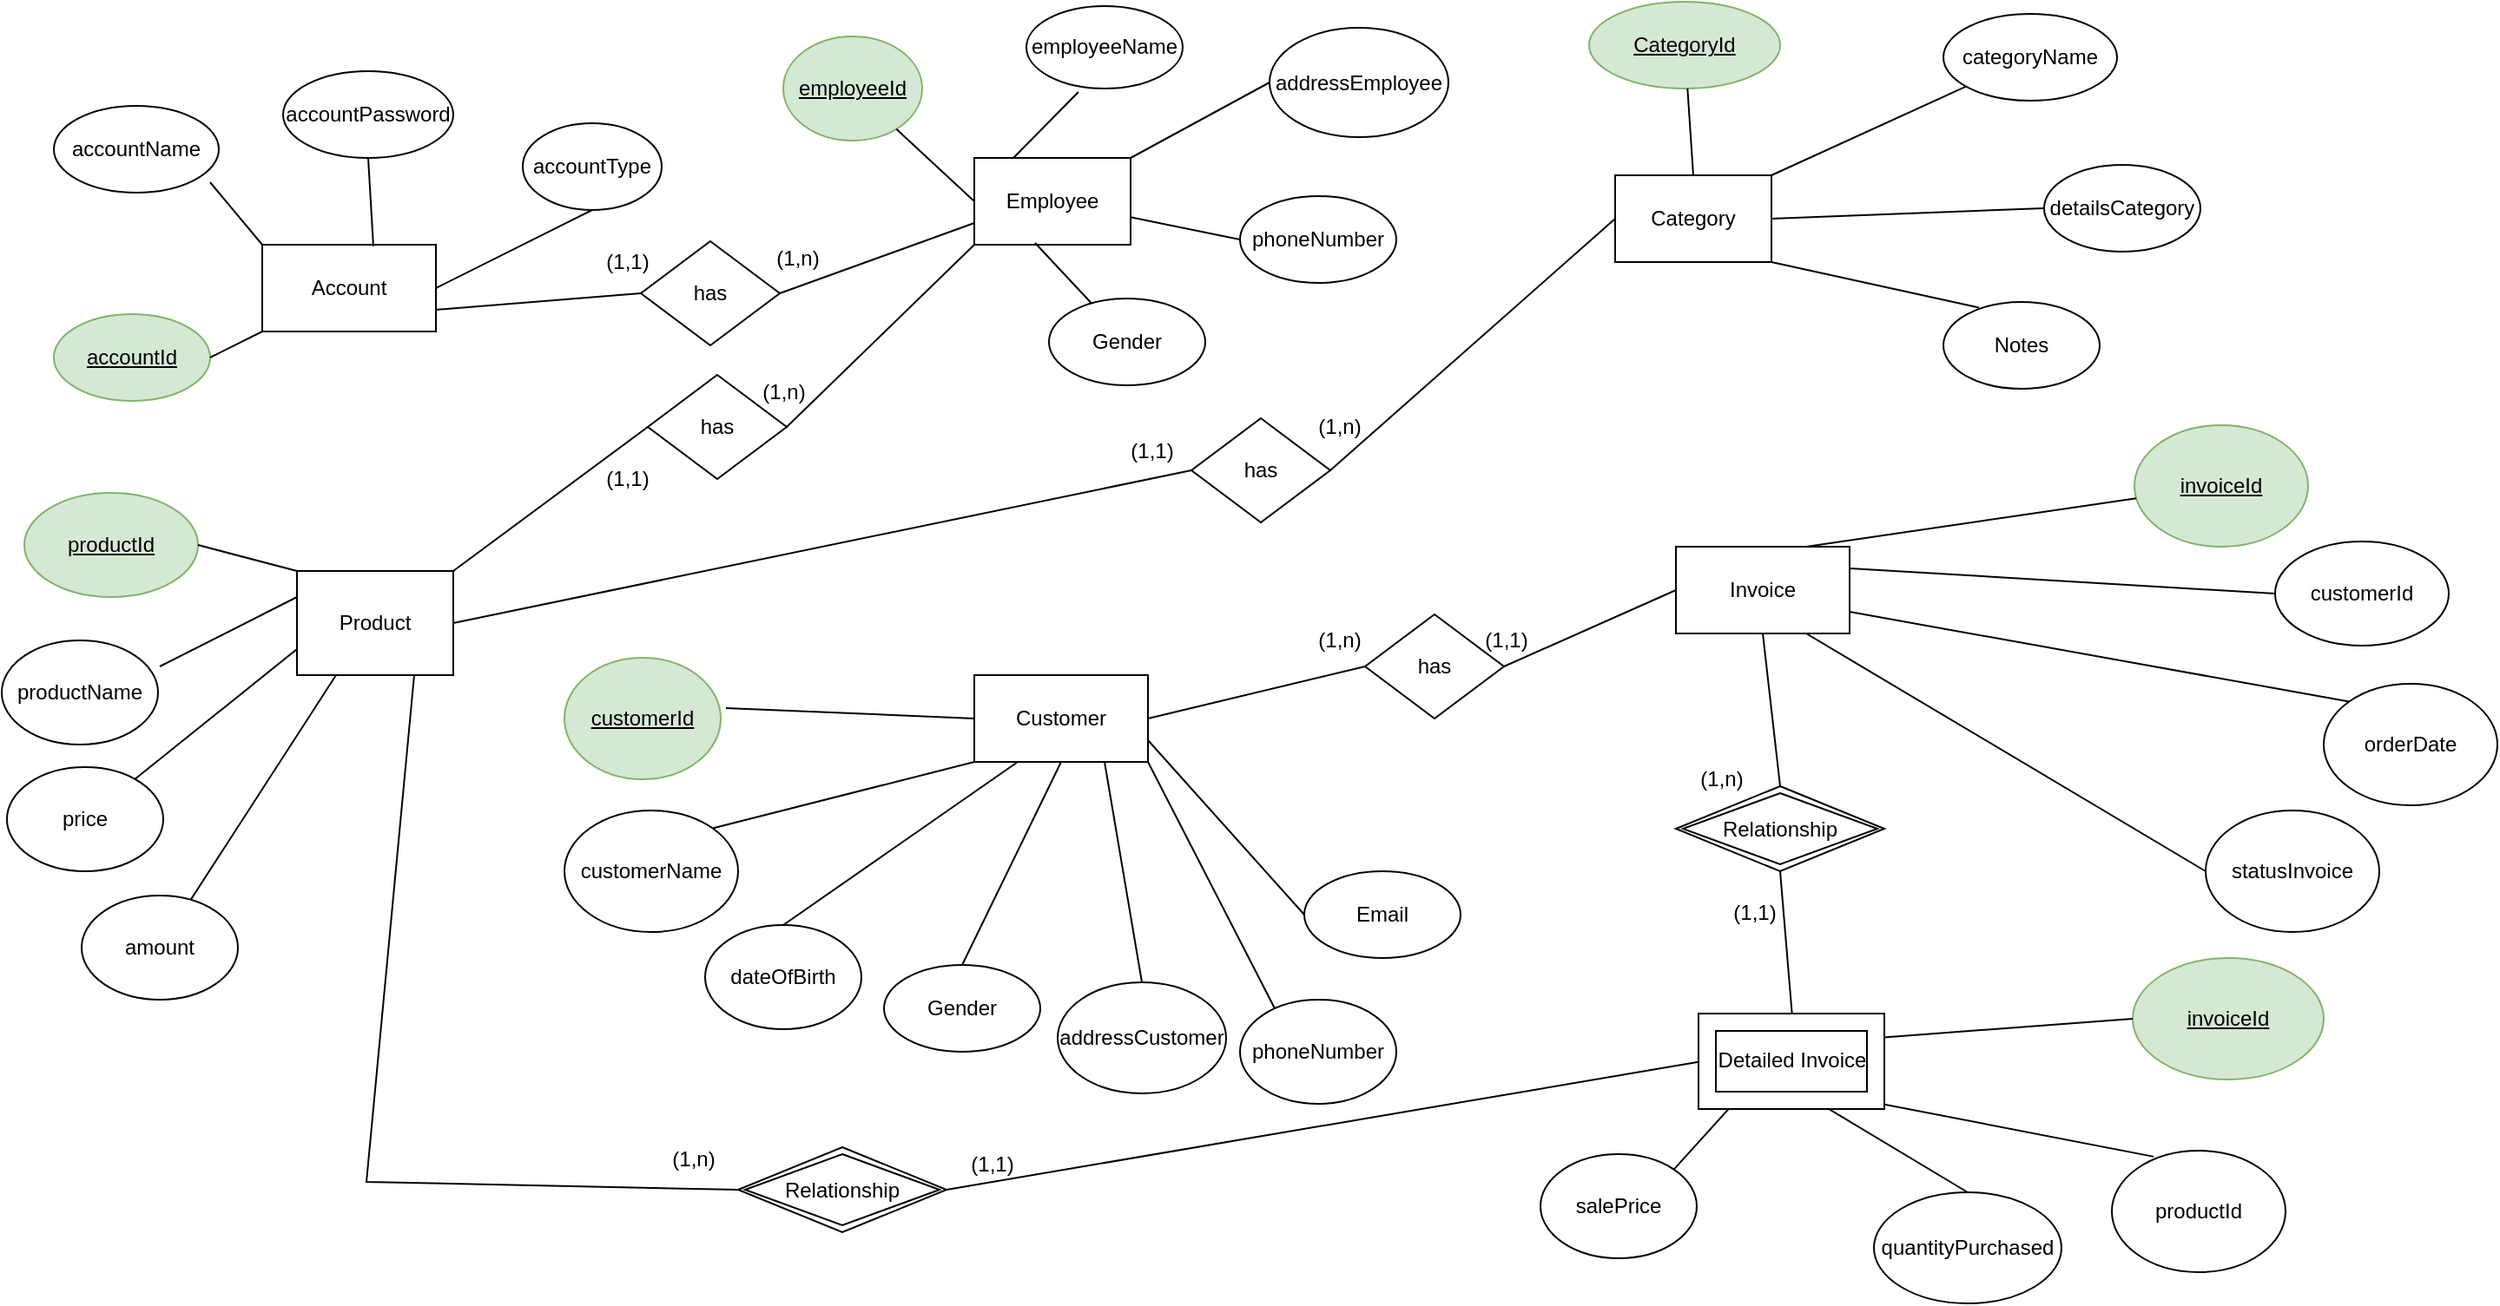 <mxfile version="17.4.1" type="github">
  <diagram id="WZl0Q1Te6EeCowM1adRx" name="Page-1">
    <mxGraphModel dx="2035" dy="893" grid="0" gridSize="10" guides="1" tooltips="1" connect="1" arrows="1" fold="1" page="0" pageScale="1" pageWidth="827" pageHeight="1169" math="0" shadow="0">
      <root>
        <mxCell id="0" />
        <mxCell id="1" parent="0" />
        <mxCell id="S5zX3HuSBleYr7RCD1JO-1" value="Account" style="rounded=0;whiteSpace=wrap;html=1;" parent="1" vertex="1">
          <mxGeometry x="140" y="180" width="100" height="50" as="geometry" />
        </mxCell>
        <mxCell id="S5zX3HuSBleYr7RCD1JO-2" value="&lt;span style=&quot;font-size: 12px&quot;&gt;&lt;u&gt;employeeId&lt;/u&gt;&lt;/span&gt;" style="ellipse;whiteSpace=wrap;html=1;fillColor=#d5e8d4;strokeColor=#82b366;" parent="1" vertex="1">
          <mxGeometry x="440" y="60" width="80" height="60" as="geometry" />
        </mxCell>
        <mxCell id="S5zX3HuSBleYr7RCD1JO-3" value="&lt;u&gt;accountId&lt;/u&gt;" style="ellipse;whiteSpace=wrap;html=1;fillColor=#d5e8d4;strokeColor=#82b366;" parent="1" vertex="1">
          <mxGeometry x="20" y="220" width="90" height="50" as="geometry" />
        </mxCell>
        <mxCell id="S5zX3HuSBleYr7RCD1JO-4" value="accountType" style="ellipse;whiteSpace=wrap;html=1;" parent="1" vertex="1">
          <mxGeometry x="290" y="110" width="80" height="50" as="geometry" />
        </mxCell>
        <mxCell id="S5zX3HuSBleYr7RCD1JO-5" value="&lt;span style=&quot;font-size: 12px&quot;&gt;accountPassword&lt;/span&gt;" style="ellipse;whiteSpace=wrap;html=1;" parent="1" vertex="1">
          <mxGeometry x="152" y="80" width="98" height="50" as="geometry" />
        </mxCell>
        <mxCell id="S5zX3HuSBleYr7RCD1JO-6" value="accountName" style="ellipse;whiteSpace=wrap;html=1;" parent="1" vertex="1">
          <mxGeometry x="20" y="100" width="95" height="50" as="geometry" />
        </mxCell>
        <mxCell id="S5zX3HuSBleYr7RCD1JO-7" value="Employee" style="rounded=0;whiteSpace=wrap;html=1;" parent="1" vertex="1">
          <mxGeometry x="550" y="130" width="90" height="50" as="geometry" />
        </mxCell>
        <mxCell id="S5zX3HuSBleYr7RCD1JO-8" value="phoneNumber" style="ellipse;whiteSpace=wrap;html=1;" parent="1" vertex="1">
          <mxGeometry x="703" y="152" width="90" height="50" as="geometry" />
        </mxCell>
        <mxCell id="S5zX3HuSBleYr7RCD1JO-9" value="addressEmployee" style="ellipse;whiteSpace=wrap;html=1;" parent="1" vertex="1">
          <mxGeometry x="720" y="55" width="103" height="63" as="geometry" />
        </mxCell>
        <mxCell id="S5zX3HuSBleYr7RCD1JO-10" value="employeeName" style="ellipse;whiteSpace=wrap;html=1;" parent="1" vertex="1">
          <mxGeometry x="580" y="42.5" width="90" height="47.5" as="geometry" />
        </mxCell>
        <mxCell id="S5zX3HuSBleYr7RCD1JO-11" value="Gender" style="ellipse;whiteSpace=wrap;html=1;" parent="1" vertex="1">
          <mxGeometry x="593" y="211" width="90" height="50" as="geometry" />
        </mxCell>
        <mxCell id="S5zX3HuSBleYr7RCD1JO-12" value="Category" style="rounded=0;whiteSpace=wrap;html=1;" parent="1" vertex="1">
          <mxGeometry x="919" y="140" width="90" height="50" as="geometry" />
        </mxCell>
        <mxCell id="S5zX3HuSBleYr7RCD1JO-13" value="detailsCategory" style="ellipse;whiteSpace=wrap;html=1;" parent="1" vertex="1">
          <mxGeometry x="1166" y="134" width="90" height="50" as="geometry" />
        </mxCell>
        <mxCell id="S5zX3HuSBleYr7RCD1JO-14" value="&lt;span style=&quot;font-size: 12px&quot;&gt;&lt;u&gt;CategoryId&lt;/u&gt;&lt;/span&gt;" style="ellipse;whiteSpace=wrap;html=1;fillColor=#d5e8d4;strokeColor=#82b366;" parent="1" vertex="1">
          <mxGeometry x="904" y="40" width="110" height="50" as="geometry" />
        </mxCell>
        <mxCell id="S5zX3HuSBleYr7RCD1JO-15" value="categoryName" style="ellipse;whiteSpace=wrap;html=1;" parent="1" vertex="1">
          <mxGeometry x="1108" y="47" width="100" height="50" as="geometry" />
        </mxCell>
        <mxCell id="S5zX3HuSBleYr7RCD1JO-16" value="Product" style="rounded=0;whiteSpace=wrap;html=1;" parent="1" vertex="1">
          <mxGeometry x="160" y="368" width="90" height="60" as="geometry" />
        </mxCell>
        <mxCell id="S5zX3HuSBleYr7RCD1JO-18" value="amount" style="ellipse;whiteSpace=wrap;html=1;" parent="1" vertex="1">
          <mxGeometry x="36" y="555" width="90" height="60" as="geometry" />
        </mxCell>
        <mxCell id="S5zX3HuSBleYr7RCD1JO-19" value="price" style="ellipse;whiteSpace=wrap;html=1;" parent="1" vertex="1">
          <mxGeometry x="-7" y="481" width="90" height="60" as="geometry" />
        </mxCell>
        <mxCell id="S5zX3HuSBleYr7RCD1JO-20" value="productName" style="ellipse;whiteSpace=wrap;html=1;" parent="1" vertex="1">
          <mxGeometry x="-10" y="408" width="90" height="60" as="geometry" />
        </mxCell>
        <mxCell id="S5zX3HuSBleYr7RCD1JO-21" value="&lt;span style=&quot;font-size: 12px&quot;&gt;&lt;u&gt;productId&lt;/u&gt;&lt;/span&gt;" style="ellipse;whiteSpace=wrap;html=1;fillColor=#d5e8d4;strokeColor=#82b366;" parent="1" vertex="1">
          <mxGeometry x="3" y="323" width="100" height="60" as="geometry" />
        </mxCell>
        <mxCell id="S5zX3HuSBleYr7RCD1JO-23" value="Customer" style="rounded=0;whiteSpace=wrap;html=1;" parent="1" vertex="1">
          <mxGeometry x="550" y="428" width="100" height="50" as="geometry" />
        </mxCell>
        <mxCell id="S5zX3HuSBleYr7RCD1JO-24" value="phoneNumber" style="ellipse;whiteSpace=wrap;html=1;" parent="1" vertex="1">
          <mxGeometry x="703" y="615" width="90" height="60" as="geometry" />
        </mxCell>
        <mxCell id="S5zX3HuSBleYr7RCD1JO-25" value="addressCustomer" style="ellipse;whiteSpace=wrap;html=1;" parent="1" vertex="1">
          <mxGeometry x="598" y="605" width="97" height="64" as="geometry" />
        </mxCell>
        <mxCell id="S5zX3HuSBleYr7RCD1JO-26" value="customerName" style="ellipse;whiteSpace=wrap;html=1;" parent="1" vertex="1">
          <mxGeometry x="314" y="506" width="100" height="70" as="geometry" />
        </mxCell>
        <mxCell id="S5zX3HuSBleYr7RCD1JO-27" value="&lt;span style=&quot;font-size: 12px&quot;&gt;&lt;u&gt;customerId&lt;/u&gt;&lt;/span&gt;" style="ellipse;whiteSpace=wrap;html=1;fillColor=#d5e8d4;strokeColor=#82b366;" parent="1" vertex="1">
          <mxGeometry x="314" y="418" width="90" height="70" as="geometry" />
        </mxCell>
        <mxCell id="S5zX3HuSBleYr7RCD1JO-28" value="Invoice" style="rounded=0;whiteSpace=wrap;html=1;" parent="1" vertex="1">
          <mxGeometry x="954" y="354" width="100" height="50" as="geometry" />
        </mxCell>
        <mxCell id="S5zX3HuSBleYr7RCD1JO-31" value="customerId" style="ellipse;whiteSpace=wrap;html=1;" parent="1" vertex="1">
          <mxGeometry x="1299" y="351" width="100" height="60" as="geometry" />
        </mxCell>
        <mxCell id="S5zX3HuSBleYr7RCD1JO-33" value="orderDate" style="ellipse;whiteSpace=wrap;html=1;" parent="1" vertex="1">
          <mxGeometry x="1327" y="433" width="100" height="70" as="geometry" />
        </mxCell>
        <mxCell id="S5zX3HuSBleYr7RCD1JO-34" value="&lt;u&gt;invoiceId&lt;/u&gt;" style="ellipse;whiteSpace=wrap;html=1;fillColor=#d5e8d4;strokeColor=#82b366;" parent="1" vertex="1">
          <mxGeometry x="1218" y="284" width="100" height="70" as="geometry" />
        </mxCell>
        <mxCell id="S5zX3HuSBleYr7RCD1JO-35" value="&lt;span style=&quot;font-size: 12px&quot;&gt;&lt;u&gt;invoiceId&lt;/u&gt;&lt;/span&gt;" style="ellipse;whiteSpace=wrap;html=1;fillColor=#d5e8d4;strokeColor=#82b366;" parent="1" vertex="1">
          <mxGeometry x="1217" y="591" width="110" height="70" as="geometry" />
        </mxCell>
        <mxCell id="S5zX3HuSBleYr7RCD1JO-39" value="" style="endArrow=none;html=1;rounded=0;entryX=0;entryY=0;entryDx=0;entryDy=0;exitX=0.947;exitY=0.88;exitDx=0;exitDy=0;exitPerimeter=0;" parent="1" source="S5zX3HuSBleYr7RCD1JO-6" target="S5zX3HuSBleYr7RCD1JO-1" edge="1">
          <mxGeometry width="50" height="50" relative="1" as="geometry">
            <mxPoint x="390" y="420" as="sourcePoint" />
            <mxPoint x="440" y="370" as="targetPoint" />
          </mxGeometry>
        </mxCell>
        <mxCell id="S5zX3HuSBleYr7RCD1JO-41" value="" style="endArrow=none;html=1;rounded=0;entryX=0.5;entryY=1;entryDx=0;entryDy=0;exitX=0.64;exitY=0.02;exitDx=0;exitDy=0;exitPerimeter=0;" parent="1" source="S5zX3HuSBleYr7RCD1JO-1" target="S5zX3HuSBleYr7RCD1JO-5" edge="1">
          <mxGeometry width="50" height="50" relative="1" as="geometry">
            <mxPoint x="390" y="420" as="sourcePoint" />
            <mxPoint x="440" y="370" as="targetPoint" />
          </mxGeometry>
        </mxCell>
        <mxCell id="S5zX3HuSBleYr7RCD1JO-42" value="" style="endArrow=none;html=1;rounded=0;entryX=1;entryY=0.5;entryDx=0;entryDy=0;exitX=0.5;exitY=1;exitDx=0;exitDy=0;" parent="1" source="S5zX3HuSBleYr7RCD1JO-4" target="S5zX3HuSBleYr7RCD1JO-1" edge="1">
          <mxGeometry width="50" height="50" relative="1" as="geometry">
            <mxPoint x="390" y="420" as="sourcePoint" />
            <mxPoint x="440" y="370" as="targetPoint" />
          </mxGeometry>
        </mxCell>
        <mxCell id="S5zX3HuSBleYr7RCD1JO-43" value="" style="endArrow=none;html=1;rounded=0;entryX=0;entryY=1;entryDx=0;entryDy=0;exitX=1;exitY=0.5;exitDx=0;exitDy=0;" parent="1" source="S5zX3HuSBleYr7RCD1JO-3" target="S5zX3HuSBleYr7RCD1JO-1" edge="1">
          <mxGeometry width="50" height="50" relative="1" as="geometry">
            <mxPoint x="390" y="420" as="sourcePoint" />
            <mxPoint x="440" y="370" as="targetPoint" />
          </mxGeometry>
        </mxCell>
        <mxCell id="S5zX3HuSBleYr7RCD1JO-44" value="" style="endArrow=none;html=1;rounded=0;exitX=1.011;exitY=0.25;exitDx=0;exitDy=0;exitPerimeter=0;entryX=0;entryY=0.25;entryDx=0;entryDy=0;" parent="1" source="S5zX3HuSBleYr7RCD1JO-20" target="S5zX3HuSBleYr7RCD1JO-16" edge="1">
          <mxGeometry width="50" height="50" relative="1" as="geometry">
            <mxPoint x="390" y="420" as="sourcePoint" />
            <mxPoint x="159" y="404" as="targetPoint" />
          </mxGeometry>
        </mxCell>
        <mxCell id="S5zX3HuSBleYr7RCD1JO-45" value="" style="endArrow=none;html=1;rounded=0;entryX=1;entryY=0.5;entryDx=0;entryDy=0;exitX=0;exitY=0;exitDx=0;exitDy=0;" parent="1" source="S5zX3HuSBleYr7RCD1JO-16" target="S5zX3HuSBleYr7RCD1JO-21" edge="1">
          <mxGeometry width="50" height="50" relative="1" as="geometry">
            <mxPoint x="390" y="420" as="sourcePoint" />
            <mxPoint x="440" y="370" as="targetPoint" />
          </mxGeometry>
        </mxCell>
        <mxCell id="S5zX3HuSBleYr7RCD1JO-46" value="" style="endArrow=none;html=1;rounded=0;entryX=0;entryY=0.5;entryDx=0;entryDy=0;exitX=1;exitY=0.5;exitDx=0;exitDy=0;" parent="1" source="S5zX3HuSBleYr7RCD1JO-12" target="S5zX3HuSBleYr7RCD1JO-13" edge="1">
          <mxGeometry width="50" height="50" relative="1" as="geometry">
            <mxPoint x="1052" y="165" as="sourcePoint" />
            <mxPoint x="440" y="370" as="targetPoint" />
          </mxGeometry>
        </mxCell>
        <mxCell id="S5zX3HuSBleYr7RCD1JO-47" value="" style="endArrow=none;html=1;rounded=0;exitX=1;exitY=0;exitDx=0;exitDy=0;" parent="1" source="S5zX3HuSBleYr7RCD1JO-12" target="S5zX3HuSBleYr7RCD1JO-15" edge="1">
          <mxGeometry width="50" height="50" relative="1" as="geometry">
            <mxPoint x="390" y="420" as="sourcePoint" />
            <mxPoint x="440" y="370" as="targetPoint" />
          </mxGeometry>
        </mxCell>
        <mxCell id="S5zX3HuSBleYr7RCD1JO-48" value="" style="endArrow=none;html=1;rounded=0;entryX=0.5;entryY=0;entryDx=0;entryDy=0;" parent="1" source="S5zX3HuSBleYr7RCD1JO-14" target="S5zX3HuSBleYr7RCD1JO-12" edge="1">
          <mxGeometry width="50" height="50" relative="1" as="geometry">
            <mxPoint x="390" y="420" as="sourcePoint" />
            <mxPoint x="440" y="370" as="targetPoint" />
          </mxGeometry>
        </mxCell>
        <mxCell id="S5zX3HuSBleYr7RCD1JO-49" value="" style="endArrow=none;html=1;rounded=0;exitX=0.389;exitY=0.98;exitDx=0;exitDy=0;exitPerimeter=0;" parent="1" source="S5zX3HuSBleYr7RCD1JO-7" target="S5zX3HuSBleYr7RCD1JO-11" edge="1">
          <mxGeometry width="50" height="50" relative="1" as="geometry">
            <mxPoint x="390" y="420" as="sourcePoint" />
            <mxPoint x="440" y="370" as="targetPoint" />
          </mxGeometry>
        </mxCell>
        <mxCell id="S5zX3HuSBleYr7RCD1JO-50" value="" style="endArrow=none;html=1;rounded=0;entryX=0;entryY=0.5;entryDx=0;entryDy=0;" parent="1" source="S5zX3HuSBleYr7RCD1JO-7" target="S5zX3HuSBleYr7RCD1JO-8" edge="1">
          <mxGeometry width="50" height="50" relative="1" as="geometry">
            <mxPoint x="390" y="420" as="sourcePoint" />
            <mxPoint x="440" y="370" as="targetPoint" />
          </mxGeometry>
        </mxCell>
        <mxCell id="S5zX3HuSBleYr7RCD1JO-51" value="" style="endArrow=none;html=1;rounded=0;entryX=0;entryY=0.5;entryDx=0;entryDy=0;exitX=1;exitY=0;exitDx=0;exitDy=0;" parent="1" source="S5zX3HuSBleYr7RCD1JO-7" target="S5zX3HuSBleYr7RCD1JO-9" edge="1">
          <mxGeometry width="50" height="50" relative="1" as="geometry">
            <mxPoint x="390" y="420" as="sourcePoint" />
            <mxPoint x="440" y="370" as="targetPoint" />
          </mxGeometry>
        </mxCell>
        <mxCell id="S5zX3HuSBleYr7RCD1JO-52" value="" style="endArrow=none;html=1;rounded=0;entryX=0.333;entryY=1.042;entryDx=0;entryDy=0;entryPerimeter=0;exitX=0.25;exitY=0;exitDx=0;exitDy=0;" parent="1" source="S5zX3HuSBleYr7RCD1JO-7" target="S5zX3HuSBleYr7RCD1JO-10" edge="1">
          <mxGeometry width="50" height="50" relative="1" as="geometry">
            <mxPoint x="390" y="420" as="sourcePoint" />
            <mxPoint x="440" y="370" as="targetPoint" />
          </mxGeometry>
        </mxCell>
        <mxCell id="S5zX3HuSBleYr7RCD1JO-53" value="" style="endArrow=none;html=1;rounded=0;exitX=0;exitY=0.5;exitDx=0;exitDy=0;" parent="1" source="S5zX3HuSBleYr7RCD1JO-7" target="S5zX3HuSBleYr7RCD1JO-2" edge="1">
          <mxGeometry width="50" height="50" relative="1" as="geometry">
            <mxPoint x="390" y="420" as="sourcePoint" />
            <mxPoint x="440" y="370" as="targetPoint" />
          </mxGeometry>
        </mxCell>
        <mxCell id="S5zX3HuSBleYr7RCD1JO-54" value="" style="endArrow=none;html=1;rounded=0;entryX=0.75;entryY=1;entryDx=0;entryDy=0;exitX=0.5;exitY=0;exitDx=0;exitDy=0;" parent="1" source="S5zX3HuSBleYr7RCD1JO-25" target="S5zX3HuSBleYr7RCD1JO-23" edge="1">
          <mxGeometry width="50" height="50" relative="1" as="geometry">
            <mxPoint x="390" y="420" as="sourcePoint" />
            <mxPoint x="440" y="370" as="targetPoint" />
          </mxGeometry>
        </mxCell>
        <mxCell id="S5zX3HuSBleYr7RCD1JO-55" value="" style="endArrow=none;html=1;rounded=0;exitX=1.033;exitY=0.414;exitDx=0;exitDy=0;exitPerimeter=0;entryX=0;entryY=0.5;entryDx=0;entryDy=0;" parent="1" source="S5zX3HuSBleYr7RCD1JO-27" target="S5zX3HuSBleYr7RCD1JO-23" edge="1">
          <mxGeometry width="50" height="50" relative="1" as="geometry">
            <mxPoint x="390" y="420" as="sourcePoint" />
            <mxPoint x="440" y="370" as="targetPoint" />
          </mxGeometry>
        </mxCell>
        <mxCell id="S5zX3HuSBleYr7RCD1JO-56" value="" style="endArrow=none;html=1;rounded=0;exitX=0.222;exitY=0.083;exitDx=0;exitDy=0;exitPerimeter=0;entryX=1;entryY=1;entryDx=0;entryDy=0;" parent="1" source="S5zX3HuSBleYr7RCD1JO-24" target="S5zX3HuSBleYr7RCD1JO-23" edge="1">
          <mxGeometry width="50" height="50" relative="1" as="geometry">
            <mxPoint x="390" y="420" as="sourcePoint" />
            <mxPoint x="654" y="494" as="targetPoint" />
          </mxGeometry>
        </mxCell>
        <mxCell id="S5zX3HuSBleYr7RCD1JO-57" value="" style="endArrow=none;html=1;rounded=0;entryX=0;entryY=0.5;entryDx=0;entryDy=0;exitX=1;exitY=0.25;exitDx=0;exitDy=0;" parent="1" source="UgAZWlNByFBckrbLLzFv-14" target="S5zX3HuSBleYr7RCD1JO-35" edge="1">
          <mxGeometry width="50" height="50" relative="1" as="geometry">
            <mxPoint x="1106.5" y="659" as="sourcePoint" />
            <mxPoint x="474.5" y="711" as="targetPoint" />
          </mxGeometry>
        </mxCell>
        <mxCell id="S5zX3HuSBleYr7RCD1JO-58" value="" style="endArrow=none;html=1;rounded=0;entryX=1;entryY=0;entryDx=0;entryDy=0;exitX=0;exitY=1;exitDx=0;exitDy=0;" parent="1" source="S5zX3HuSBleYr7RCD1JO-23" target="S5zX3HuSBleYr7RCD1JO-26" edge="1">
          <mxGeometry width="50" height="50" relative="1" as="geometry">
            <mxPoint x="430" y="420" as="sourcePoint" />
            <mxPoint x="440" y="370" as="targetPoint" />
          </mxGeometry>
        </mxCell>
        <mxCell id="S5zX3HuSBleYr7RCD1JO-60" value="" style="endArrow=none;html=1;rounded=0;entryX=0;entryY=0.75;entryDx=0;entryDy=0;" parent="1" source="S5zX3HuSBleYr7RCD1JO-19" target="S5zX3HuSBleYr7RCD1JO-16" edge="1">
          <mxGeometry width="50" height="50" relative="1" as="geometry">
            <mxPoint x="390" y="420" as="sourcePoint" />
            <mxPoint x="160" y="431" as="targetPoint" />
          </mxGeometry>
        </mxCell>
        <mxCell id="S5zX3HuSBleYr7RCD1JO-61" value="" style="endArrow=none;html=1;rounded=0;entryX=0.25;entryY=1;entryDx=0;entryDy=0;" parent="1" source="S5zX3HuSBleYr7RCD1JO-18" target="S5zX3HuSBleYr7RCD1JO-16" edge="1">
          <mxGeometry width="50" height="50" relative="1" as="geometry">
            <mxPoint x="210" y="330" as="sourcePoint" />
            <mxPoint x="219" y="432" as="targetPoint" />
          </mxGeometry>
        </mxCell>
        <mxCell id="S5zX3HuSBleYr7RCD1JO-65" value="" style="endArrow=none;html=1;rounded=0;entryX=0;entryY=0;entryDx=0;entryDy=0;exitX=1;exitY=0.75;exitDx=0;exitDy=0;" parent="1" source="S5zX3HuSBleYr7RCD1JO-28" target="S5zX3HuSBleYr7RCD1JO-33" edge="1">
          <mxGeometry width="50" height="50" relative="1" as="geometry">
            <mxPoint x="390" y="420" as="sourcePoint" />
            <mxPoint x="930" y="690" as="targetPoint" />
          </mxGeometry>
        </mxCell>
        <mxCell id="S5zX3HuSBleYr7RCD1JO-66" value="" style="endArrow=none;html=1;rounded=0;entryX=0;entryY=0.5;entryDx=0;entryDy=0;exitX=1;exitY=0.25;exitDx=0;exitDy=0;" parent="1" source="S5zX3HuSBleYr7RCD1JO-28" target="S5zX3HuSBleYr7RCD1JO-31" edge="1">
          <mxGeometry width="50" height="50" relative="1" as="geometry">
            <mxPoint x="390" y="420" as="sourcePoint" />
            <mxPoint x="440" y="370" as="targetPoint" />
          </mxGeometry>
        </mxCell>
        <mxCell id="S5zX3HuSBleYr7RCD1JO-67" value="" style="endArrow=none;html=1;rounded=0;exitX=0.75;exitY=0;exitDx=0;exitDy=0;" parent="1" source="S5zX3HuSBleYr7RCD1JO-28" target="S5zX3HuSBleYr7RCD1JO-34" edge="1">
          <mxGeometry width="50" height="50" relative="1" as="geometry">
            <mxPoint x="390" y="420" as="sourcePoint" />
            <mxPoint x="440" y="370" as="targetPoint" />
          </mxGeometry>
        </mxCell>
        <mxCell id="kUXduTfdo15wDPDfpC6b-13" value="has" style="rhombus;whiteSpace=wrap;html=1;" parent="1" vertex="1">
          <mxGeometry x="675" y="280" width="80" height="60" as="geometry" />
        </mxCell>
        <mxCell id="kUXduTfdo15wDPDfpC6b-14" value="" style="endArrow=none;html=1;rounded=0;entryX=0;entryY=0.5;entryDx=0;entryDy=0;exitX=1;exitY=0.5;exitDx=0;exitDy=0;" parent="1" source="S5zX3HuSBleYr7RCD1JO-16" target="kUXduTfdo15wDPDfpC6b-13" edge="1">
          <mxGeometry width="50" height="50" relative="1" as="geometry">
            <mxPoint x="245" y="443" as="sourcePoint" />
            <mxPoint x="590" y="435" as="targetPoint" />
          </mxGeometry>
        </mxCell>
        <mxCell id="kUXduTfdo15wDPDfpC6b-15" value="" style="endArrow=none;html=1;rounded=0;exitX=1;exitY=0.5;exitDx=0;exitDy=0;entryX=0;entryY=0.5;entryDx=0;entryDy=0;" parent="1" source="kUXduTfdo15wDPDfpC6b-13" target="S5zX3HuSBleYr7RCD1JO-12" edge="1">
          <mxGeometry width="50" height="50" relative="1" as="geometry">
            <mxPoint x="260" y="395" as="sourcePoint" />
            <mxPoint x="600" y="340" as="targetPoint" />
            <Array as="points" />
          </mxGeometry>
        </mxCell>
        <mxCell id="kUXduTfdo15wDPDfpC6b-16" value="(1,n)" style="text;html=1;align=center;verticalAlign=middle;resizable=0;points=[];autosize=1;strokeColor=none;fillColor=none;" parent="1" vertex="1">
          <mxGeometry x="740" y="275" width="40" height="20" as="geometry" />
        </mxCell>
        <mxCell id="kUXduTfdo15wDPDfpC6b-17" value="(1,1)" style="text;html=1;align=center;verticalAlign=middle;resizable=0;points=[];autosize=1;strokeColor=none;fillColor=none;" parent="1" vertex="1">
          <mxGeometry x="632" y="289" width="40" height="20" as="geometry" />
        </mxCell>
        <mxCell id="kUXduTfdo15wDPDfpC6b-23" value="has" style="rhombus;whiteSpace=wrap;html=1;" parent="1" vertex="1">
          <mxGeometry x="775" y="393" width="80" height="60" as="geometry" />
        </mxCell>
        <mxCell id="kUXduTfdo15wDPDfpC6b-24" value="" style="endArrow=none;html=1;rounded=0;entryX=0;entryY=0.5;entryDx=0;entryDy=0;exitX=1;exitY=0.5;exitDx=0;exitDy=0;" parent="1" source="kUXduTfdo15wDPDfpC6b-23" target="S5zX3HuSBleYr7RCD1JO-28" edge="1">
          <mxGeometry width="50" height="50" relative="1" as="geometry">
            <mxPoint x="860" y="420" as="sourcePoint" />
            <mxPoint x="950" y="435" as="targetPoint" />
          </mxGeometry>
        </mxCell>
        <mxCell id="kUXduTfdo15wDPDfpC6b-26" value="" style="endArrow=none;html=1;rounded=0;entryX=0;entryY=0.5;entryDx=0;entryDy=0;exitX=1;exitY=0.5;exitDx=0;exitDy=0;" parent="1" source="S5zX3HuSBleYr7RCD1JO-23" target="kUXduTfdo15wDPDfpC6b-23" edge="1">
          <mxGeometry width="50" height="50" relative="1" as="geometry">
            <mxPoint x="650" y="480" as="sourcePoint" />
            <mxPoint x="730" y="432.5" as="targetPoint" />
          </mxGeometry>
        </mxCell>
        <mxCell id="kUXduTfdo15wDPDfpC6b-27" value="(1,n)" style="text;html=1;align=center;verticalAlign=middle;resizable=0;points=[];autosize=1;strokeColor=none;fillColor=none;" parent="1" vertex="1">
          <mxGeometry x="740" y="398" width="40" height="20" as="geometry" />
        </mxCell>
        <mxCell id="kUXduTfdo15wDPDfpC6b-28" value="(1,1)" style="text;html=1;align=center;verticalAlign=middle;resizable=0;points=[];autosize=1;strokeColor=none;fillColor=none;" parent="1" vertex="1">
          <mxGeometry x="836" y="398" width="40" height="20" as="geometry" />
        </mxCell>
        <mxCell id="kUXduTfdo15wDPDfpC6b-30" value="" style="endArrow=none;html=1;rounded=0;startArrow=none;entryX=0;entryY=0.5;entryDx=0;entryDy=0;exitX=1;exitY=0.5;exitDx=0;exitDy=0;" parent="1" target="UgAZWlNByFBckrbLLzFv-14" edge="1" source="yTAMHunrACe3bPbZmflJ-4">
          <mxGeometry width="50" height="50" relative="1" as="geometry">
            <mxPoint x="524" y="726" as="sourcePoint" />
            <mxPoint x="965" y="782" as="targetPoint" />
            <Array as="points" />
          </mxGeometry>
        </mxCell>
        <mxCell id="kUXduTfdo15wDPDfpC6b-31" value="" style="endArrow=none;html=1;rounded=0;entryX=0;entryY=0.5;entryDx=0;entryDy=0;exitX=0.75;exitY=1;exitDx=0;exitDy=0;" parent="1" source="S5zX3HuSBleYr7RCD1JO-16" target="yTAMHunrACe3bPbZmflJ-4" edge="1">
          <mxGeometry width="50" height="50" relative="1" as="geometry">
            <mxPoint x="190" y="430" as="sourcePoint" />
            <mxPoint x="443" y="726" as="targetPoint" />
            <Array as="points">
              <mxPoint x="200" y="720" />
            </Array>
          </mxGeometry>
        </mxCell>
        <mxCell id="kUXduTfdo15wDPDfpC6b-32" value="(1,n)" style="text;html=1;align=center;verticalAlign=middle;resizable=0;points=[];autosize=1;strokeColor=none;fillColor=none;" parent="1" vertex="1">
          <mxGeometry x="368" y="697" width="40" height="20" as="geometry" />
        </mxCell>
        <mxCell id="UgAZWlNByFBckrbLLzFv-3" value="Notes" style="ellipse;whiteSpace=wrap;html=1;" parent="1" vertex="1">
          <mxGeometry x="1108" y="213" width="90" height="50" as="geometry" />
        </mxCell>
        <mxCell id="UgAZWlNByFBckrbLLzFv-4" value="" style="endArrow=none;html=1;rounded=0;entryX=0.228;entryY=0.065;entryDx=0;entryDy=0;entryPerimeter=0;exitX=1;exitY=1;exitDx=0;exitDy=0;" parent="1" source="S5zX3HuSBleYr7RCD1JO-12" target="UgAZWlNByFBckrbLLzFv-3" edge="1">
          <mxGeometry width="50" height="50" relative="1" as="geometry">
            <mxPoint x="1062" y="175" as="sourcePoint" />
            <mxPoint x="1176" y="169" as="targetPoint" />
          </mxGeometry>
        </mxCell>
        <mxCell id="UgAZWlNByFBckrbLLzFv-7" value="dateOfBirth" style="ellipse;whiteSpace=wrap;html=1;" parent="1" vertex="1">
          <mxGeometry x="395" y="572" width="90" height="60" as="geometry" />
        </mxCell>
        <mxCell id="UgAZWlNByFBckrbLLzFv-8" value="" style="endArrow=none;html=1;rounded=0;exitX=0.5;exitY=0;exitDx=0;exitDy=0;entryX=0.25;entryY=1;entryDx=0;entryDy=0;" parent="1" source="UgAZWlNByFBckrbLLzFv-7" target="S5zX3HuSBleYr7RCD1JO-23" edge="1">
          <mxGeometry width="50" height="50" relative="1" as="geometry">
            <mxPoint x="426.97" y="518.98" as="sourcePoint" />
            <mxPoint x="560" y="485" as="targetPoint" />
          </mxGeometry>
        </mxCell>
        <mxCell id="UgAZWlNByFBckrbLLzFv-9" value="Gender" style="ellipse;whiteSpace=wrap;html=1;" parent="1" vertex="1">
          <mxGeometry x="498" y="595" width="90" height="50" as="geometry" />
        </mxCell>
        <mxCell id="UgAZWlNByFBckrbLLzFv-10" value="" style="endArrow=none;html=1;rounded=0;entryX=0.5;entryY=0;entryDx=0;entryDy=0;exitX=0.5;exitY=1;exitDx=0;exitDy=0;" parent="1" source="S5zX3HuSBleYr7RCD1JO-23" target="UgAZWlNByFBckrbLLzFv-9" edge="1">
          <mxGeometry width="50" height="50" relative="1" as="geometry">
            <mxPoint x="598" y="498" as="sourcePoint" />
            <mxPoint x="614.329" y="230.713" as="targetPoint" />
          </mxGeometry>
        </mxCell>
        <mxCell id="UgAZWlNByFBckrbLLzFv-11" value="Email" style="ellipse;whiteSpace=wrap;html=1;" parent="1" vertex="1">
          <mxGeometry x="740" y="541" width="90" height="50" as="geometry" />
        </mxCell>
        <mxCell id="UgAZWlNByFBckrbLLzFv-12" value="" style="endArrow=none;html=1;rounded=0;exitX=1;exitY=0.75;exitDx=0;exitDy=0;entryX=0;entryY=0.5;entryDx=0;entryDy=0;" parent="1" source="S5zX3HuSBleYr7RCD1JO-23" target="UgAZWlNByFBckrbLLzFv-11" edge="1">
          <mxGeometry width="50" height="50" relative="1" as="geometry">
            <mxPoint x="595.01" y="189" as="sourcePoint" />
            <mxPoint x="614.329" y="230.713" as="targetPoint" />
          </mxGeometry>
        </mxCell>
        <mxCell id="UgAZWlNByFBckrbLLzFv-14" value="Detailed Invoice" style="rounded=0;whiteSpace=wrap;html=1;" parent="1" vertex="1">
          <mxGeometry x="975" y="625" width="92" height="49" as="geometry" />
        </mxCell>
        <mxCell id="UgAZWlNByFBckrbLLzFv-15" value="productId" style="ellipse;whiteSpace=wrap;html=1;" parent="1" vertex="1">
          <mxGeometry x="1205" y="702" width="100" height="70" as="geometry" />
        </mxCell>
        <mxCell id="UgAZWlNByFBckrbLLzFv-16" value="quantityPurchased" style="ellipse;whiteSpace=wrap;html=1;" parent="1" vertex="1">
          <mxGeometry x="1068" y="726" width="108" height="64" as="geometry" />
        </mxCell>
        <mxCell id="UgAZWlNByFBckrbLLzFv-17" value="salePrice" style="ellipse;whiteSpace=wrap;html=1;" parent="1" vertex="1">
          <mxGeometry x="876" y="704" width="90" height="60" as="geometry" />
        </mxCell>
        <mxCell id="UgAZWlNByFBckrbLLzFv-18" value="" style="endArrow=none;html=1;rounded=0;entryX=0.241;entryY=0.049;entryDx=0;entryDy=0;exitX=1;exitY=1;exitDx=0;exitDy=0;entryPerimeter=0;" parent="1" source="UgAZWlNByFBckrbLLzFv-14" target="UgAZWlNByFBckrbLLzFv-15" edge="1">
          <mxGeometry width="50" height="50" relative="1" as="geometry">
            <mxPoint x="1086" y="687.5" as="sourcePoint" />
            <mxPoint x="1222" y="722" as="targetPoint" />
          </mxGeometry>
        </mxCell>
        <mxCell id="UgAZWlNByFBckrbLLzFv-19" value="" style="endArrow=none;html=1;rounded=0;entryX=0.5;entryY=0;entryDx=0;entryDy=0;exitX=0.639;exitY=0.98;exitDx=0;exitDy=0;exitPerimeter=0;" parent="1" source="UgAZWlNByFBckrbLLzFv-14" target="UgAZWlNByFBckrbLLzFv-16" edge="1">
          <mxGeometry width="50" height="50" relative="1" as="geometry">
            <mxPoint x="1086" y="725" as="sourcePoint" />
            <mxPoint x="1182.1" y="778.43" as="targetPoint" />
          </mxGeometry>
        </mxCell>
        <mxCell id="UgAZWlNByFBckrbLLzFv-20" value="" style="endArrow=none;html=1;rounded=0;entryX=1;entryY=0;entryDx=0;entryDy=0;exitX=0.15;exitY=0.98;exitDx=0;exitDy=0;exitPerimeter=0;" parent="1" source="UgAZWlNByFBckrbLLzFv-14" target="UgAZWlNByFBckrbLLzFv-17" edge="1">
          <mxGeometry width="50" height="50" relative="1" as="geometry">
            <mxPoint x="1049.9" y="724" as="sourcePoint" />
            <mxPoint x="1073" y="795" as="targetPoint" />
          </mxGeometry>
        </mxCell>
        <mxCell id="UgAZWlNByFBckrbLLzFv-24" value="" style="endArrow=none;html=1;rounded=0;entryX=0.5;entryY=0;entryDx=0;entryDy=0;exitX=0.5;exitY=1;exitDx=0;exitDy=0;" parent="1" source="S5zX3HuSBleYr7RCD1JO-28" target="yTAMHunrACe3bPbZmflJ-3" edge="1">
          <mxGeometry width="50" height="50" relative="1" as="geometry">
            <mxPoint x="998" y="502" as="sourcePoint" />
            <mxPoint x="1014" y="495" as="targetPoint" />
          </mxGeometry>
        </mxCell>
        <mxCell id="UgAZWlNByFBckrbLLzFv-28" value="" style="endArrow=none;html=1;rounded=0;exitX=0.5;exitY=1;exitDx=0;exitDy=0;entryX=0.5;entryY=0;entryDx=0;entryDy=0;" parent="1" source="yTAMHunrACe3bPbZmflJ-3" target="UgAZWlNByFBckrbLLzFv-14" edge="1">
          <mxGeometry width="50" height="50" relative="1" as="geometry">
            <mxPoint x="1014" y="555" as="sourcePoint" />
            <mxPoint x="1021" y="684" as="targetPoint" />
          </mxGeometry>
        </mxCell>
        <mxCell id="UgAZWlNByFBckrbLLzFv-29" value="(1,n)" style="text;html=1;align=center;verticalAlign=middle;resizable=0;points=[];autosize=1;strokeColor=none;fillColor=none;" parent="1" vertex="1">
          <mxGeometry x="960" y="478" width="40" height="20" as="geometry" />
        </mxCell>
        <mxCell id="UgAZWlNByFBckrbLLzFv-38" value="has" style="rhombus;whiteSpace=wrap;html=1;" parent="1" vertex="1">
          <mxGeometry x="362" y="255" width="80" height="60" as="geometry" />
        </mxCell>
        <mxCell id="UgAZWlNByFBckrbLLzFv-40" value="" style="endArrow=none;html=1;rounded=0;entryX=0;entryY=1;entryDx=0;entryDy=0;startArrow=none;exitX=1;exitY=0.5;exitDx=0;exitDy=0;" parent="1" source="UgAZWlNByFBckrbLLzFv-38" target="S5zX3HuSBleYr7RCD1JO-7" edge="1">
          <mxGeometry width="50" height="50" relative="1" as="geometry">
            <mxPoint x="462" y="264" as="sourcePoint" />
            <mxPoint x="849" y="437" as="targetPoint" />
          </mxGeometry>
        </mxCell>
        <mxCell id="UgAZWlNByFBckrbLLzFv-41" value="" style="endArrow=none;html=1;rounded=0;entryX=0;entryY=0.5;entryDx=0;entryDy=0;exitX=1;exitY=0;exitDx=0;exitDy=0;" parent="1" source="S5zX3HuSBleYr7RCD1JO-16" target="UgAZWlNByFBckrbLLzFv-38" edge="1">
          <mxGeometry width="50" height="50" relative="1" as="geometry">
            <mxPoint x="230" y="410" as="sourcePoint" />
            <mxPoint x="849" y="437" as="targetPoint" />
          </mxGeometry>
        </mxCell>
        <mxCell id="UgAZWlNByFBckrbLLzFv-44" value="(1,1)" style="text;html=1;align=center;verticalAlign=middle;resizable=0;points=[];autosize=1;strokeColor=none;fillColor=none;" parent="1" vertex="1">
          <mxGeometry x="330" y="305" width="40" height="20" as="geometry" />
        </mxCell>
        <mxCell id="UgAZWlNByFBckrbLLzFv-45" value="(1,n)" style="text;html=1;align=center;verticalAlign=middle;resizable=0;points=[];autosize=1;strokeColor=none;fillColor=none;" parent="1" vertex="1">
          <mxGeometry x="420" y="255" width="40" height="20" as="geometry" />
        </mxCell>
        <mxCell id="1-3yn71rvQMls6pHP8aY-1" value="statusInvoice" style="ellipse;whiteSpace=wrap;html=1;" parent="1" vertex="1">
          <mxGeometry x="1259" y="506" width="100" height="70" as="geometry" />
        </mxCell>
        <mxCell id="1-3yn71rvQMls6pHP8aY-2" value="" style="endArrow=none;html=1;rounded=0;entryX=0;entryY=0.5;entryDx=0;entryDy=0;exitX=0.75;exitY=1;exitDx=0;exitDy=0;" parent="1" source="S5zX3HuSBleYr7RCD1JO-28" target="1-3yn71rvQMls6pHP8aY-1" edge="1">
          <mxGeometry width="50" height="50" relative="1" as="geometry">
            <mxPoint x="1045" y="501" as="sourcePoint" />
            <mxPoint x="1333.645" y="534.251" as="targetPoint" />
          </mxGeometry>
        </mxCell>
        <mxCell id="1-3yn71rvQMls6pHP8aY-5" value="(1,1)" style="text;html=1;align=center;verticalAlign=middle;resizable=0;points=[];autosize=1;strokeColor=none;fillColor=none;" parent="1" vertex="1">
          <mxGeometry x="979" y="555" width="40" height="20" as="geometry" />
        </mxCell>
        <mxCell id="kUXduTfdo15wDPDfpC6b-33" value="(1,1)" style="text;html=1;align=center;verticalAlign=middle;resizable=0;points=[];autosize=1;strokeColor=none;fillColor=none;" parent="1" vertex="1">
          <mxGeometry x="540" y="700" width="40" height="20" as="geometry" />
        </mxCell>
        <mxCell id="1-3yn71rvQMls6pHP8aY-7" value="has" style="rhombus;whiteSpace=wrap;html=1;" parent="1" vertex="1">
          <mxGeometry x="358" y="178" width="80" height="60" as="geometry" />
        </mxCell>
        <mxCell id="1-3yn71rvQMls6pHP8aY-8" value="" style="endArrow=none;html=1;rounded=0;entryX=0;entryY=0.75;entryDx=0;entryDy=0;startArrow=none;exitX=1;exitY=0.5;exitDx=0;exitDy=0;" parent="1" source="1-3yn71rvQMls6pHP8aY-7" target="S5zX3HuSBleYr7RCD1JO-7" edge="1">
          <mxGeometry width="50" height="50" relative="1" as="geometry">
            <mxPoint x="452" y="295" as="sourcePoint" />
            <mxPoint x="560" y="190" as="targetPoint" />
          </mxGeometry>
        </mxCell>
        <mxCell id="1-3yn71rvQMls6pHP8aY-9" value="" style="endArrow=none;html=1;rounded=0;entryX=0;entryY=0.5;entryDx=0;entryDy=0;startArrow=none;exitX=1;exitY=0.75;exitDx=0;exitDy=0;" parent="1" source="S5zX3HuSBleYr7RCD1JO-1" target="1-3yn71rvQMls6pHP8aY-7" edge="1">
          <mxGeometry width="50" height="50" relative="1" as="geometry">
            <mxPoint x="448" y="218" as="sourcePoint" />
            <mxPoint x="560" y="177.5" as="targetPoint" />
          </mxGeometry>
        </mxCell>
        <mxCell id="1-3yn71rvQMls6pHP8aY-10" value="(1,n)" style="text;html=1;align=center;verticalAlign=middle;resizable=0;points=[];autosize=1;strokeColor=none;fillColor=none;" parent="1" vertex="1">
          <mxGeometry x="428" y="178" width="40" height="20" as="geometry" />
        </mxCell>
        <mxCell id="1-3yn71rvQMls6pHP8aY-11" value="(1,1)" style="text;html=1;align=center;verticalAlign=middle;resizable=0;points=[];autosize=1;strokeColor=none;fillColor=none;" parent="1" vertex="1">
          <mxGeometry x="330" y="180" width="40" height="20" as="geometry" />
        </mxCell>
        <mxCell id="yTAMHunrACe3bPbZmflJ-1" value="" style="verticalLabelPosition=bottom;verticalAlign=top;html=1;shape=mxgraph.basic.frame;dx=10;" vertex="1" parent="1">
          <mxGeometry x="967" y="623" width="107" height="55" as="geometry" />
        </mxCell>
        <mxCell id="yTAMHunrACe3bPbZmflJ-3" value="Relationship" style="shape=rhombus;double=1;perimeter=rhombusPerimeter;whiteSpace=wrap;html=1;align=center;" vertex="1" parent="1">
          <mxGeometry x="954" y="492" width="120" height="49" as="geometry" />
        </mxCell>
        <mxCell id="yTAMHunrACe3bPbZmflJ-4" value="Relationship" style="shape=rhombus;double=1;perimeter=rhombusPerimeter;whiteSpace=wrap;html=1;align=center;" vertex="1" parent="1">
          <mxGeometry x="414" y="700" width="120" height="49" as="geometry" />
        </mxCell>
      </root>
    </mxGraphModel>
  </diagram>
</mxfile>
